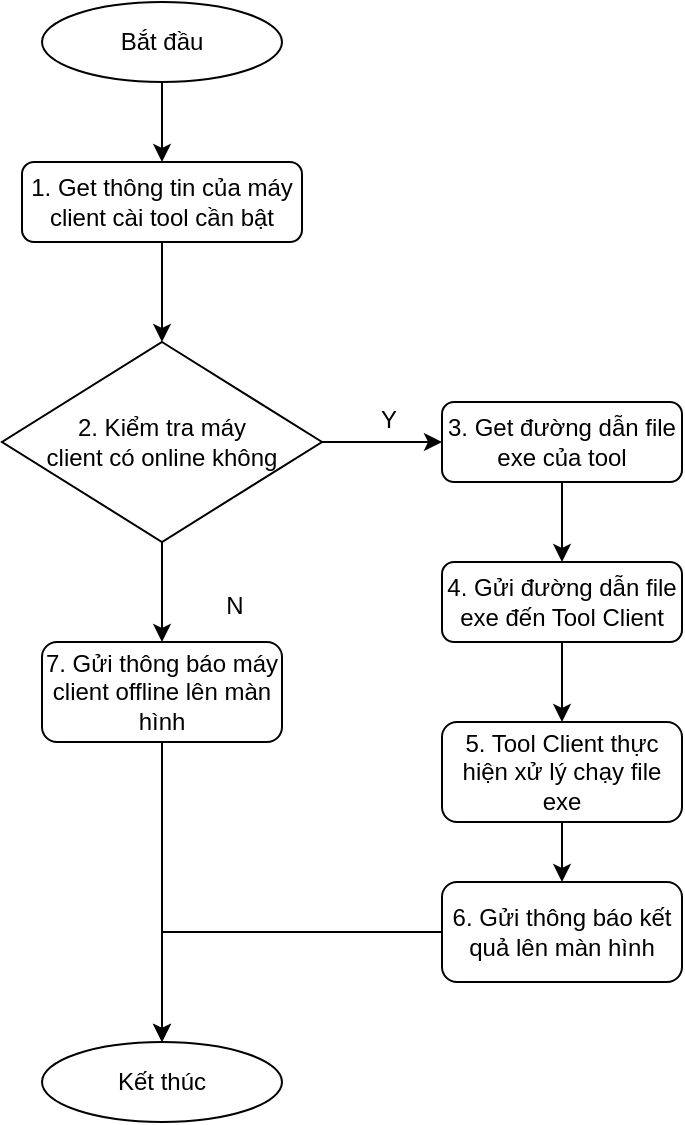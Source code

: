 <mxfile version="13.3.5" type="device"><diagram id="C5RBs43oDa-KdzZeNtuy" name="Page-1"><mxGraphModel dx="1326" dy="816" grid="1" gridSize="10" guides="1" tooltips="1" connect="1" arrows="1" fold="1" page="1" pageScale="1" pageWidth="827" pageHeight="1169" math="0" shadow="0"><root><mxCell id="WIyWlLk6GJQsqaUBKTNV-0"/><mxCell id="WIyWlLk6GJQsqaUBKTNV-1" parent="WIyWlLk6GJQsqaUBKTNV-0"/><mxCell id="OWMOihBGAqLWUpxpSWSi-3" style="edgeStyle=orthogonalEdgeStyle;rounded=0;orthogonalLoop=1;jettySize=auto;html=1;exitX=0.5;exitY=1;exitDx=0;exitDy=0;entryX=0.5;entryY=0;entryDx=0;entryDy=0;" edge="1" parent="WIyWlLk6GJQsqaUBKTNV-1" source="WIyWlLk6GJQsqaUBKTNV-3" target="OWMOihBGAqLWUpxpSWSi-2"><mxGeometry relative="1" as="geometry"/></mxCell><mxCell id="WIyWlLk6GJQsqaUBKTNV-3" value="1. Get thông tin của máy client cài tool cần bật" style="rounded=1;whiteSpace=wrap;html=1;fontSize=12;glass=0;strokeWidth=1;shadow=0;" parent="WIyWlLk6GJQsqaUBKTNV-1" vertex="1"><mxGeometry x="150" y="160" width="140" height="40" as="geometry"/></mxCell><mxCell id="OWMOihBGAqLWUpxpSWSi-1" style="edgeStyle=orthogonalEdgeStyle;rounded=0;orthogonalLoop=1;jettySize=auto;html=1;exitX=0.5;exitY=1;exitDx=0;exitDy=0;entryX=0.5;entryY=0;entryDx=0;entryDy=0;" edge="1" parent="WIyWlLk6GJQsqaUBKTNV-1" source="OWMOihBGAqLWUpxpSWSi-0" target="WIyWlLk6GJQsqaUBKTNV-3"><mxGeometry relative="1" as="geometry"/></mxCell><mxCell id="OWMOihBGAqLWUpxpSWSi-0" value="Bắt đầu" style="ellipse;whiteSpace=wrap;html=1;" vertex="1" parent="WIyWlLk6GJQsqaUBKTNV-1"><mxGeometry x="160" y="80" width="120" height="40" as="geometry"/></mxCell><mxCell id="OWMOihBGAqLWUpxpSWSi-5" style="edgeStyle=orthogonalEdgeStyle;rounded=0;orthogonalLoop=1;jettySize=auto;html=1;exitX=1;exitY=0.5;exitDx=0;exitDy=0;entryX=0;entryY=0.5;entryDx=0;entryDy=0;" edge="1" parent="WIyWlLk6GJQsqaUBKTNV-1" source="OWMOihBGAqLWUpxpSWSi-2" target="OWMOihBGAqLWUpxpSWSi-4"><mxGeometry relative="1" as="geometry"/></mxCell><mxCell id="OWMOihBGAqLWUpxpSWSi-12" style="edgeStyle=orthogonalEdgeStyle;rounded=0;orthogonalLoop=1;jettySize=auto;html=1;exitX=0.5;exitY=1;exitDx=0;exitDy=0;entryX=0.5;entryY=0;entryDx=0;entryDy=0;" edge="1" parent="WIyWlLk6GJQsqaUBKTNV-1" source="OWMOihBGAqLWUpxpSWSi-2" target="OWMOihBGAqLWUpxpSWSi-9"><mxGeometry relative="1" as="geometry"/></mxCell><mxCell id="OWMOihBGAqLWUpxpSWSi-2" value="&lt;span&gt;2. Kiểm tra máy &lt;br&gt;client có online không&lt;/span&gt;" style="rhombus;whiteSpace=wrap;html=1;" vertex="1" parent="WIyWlLk6GJQsqaUBKTNV-1"><mxGeometry x="140" y="250" width="160" height="100" as="geometry"/></mxCell><mxCell id="OWMOihBGAqLWUpxpSWSi-14" style="edgeStyle=orthogonalEdgeStyle;rounded=0;orthogonalLoop=1;jettySize=auto;html=1;exitX=0.5;exitY=1;exitDx=0;exitDy=0;" edge="1" parent="WIyWlLk6GJQsqaUBKTNV-1" source="OWMOihBGAqLWUpxpSWSi-4" target="OWMOihBGAqLWUpxpSWSi-7"><mxGeometry relative="1" as="geometry"/></mxCell><mxCell id="OWMOihBGAqLWUpxpSWSi-4" value="3. Get đường dẫn file exe của tool" style="rounded=1;whiteSpace=wrap;html=1;fontSize=12;glass=0;strokeWidth=1;shadow=0;" vertex="1" parent="WIyWlLk6GJQsqaUBKTNV-1"><mxGeometry x="360" y="280" width="120" height="40" as="geometry"/></mxCell><mxCell id="OWMOihBGAqLWUpxpSWSi-6" value="Y" style="text;html=1;align=center;verticalAlign=middle;resizable=0;points=[];autosize=1;" vertex="1" parent="WIyWlLk6GJQsqaUBKTNV-1"><mxGeometry x="323" y="279" width="20" height="20" as="geometry"/></mxCell><mxCell id="OWMOihBGAqLWUpxpSWSi-15" style="edgeStyle=orthogonalEdgeStyle;rounded=0;orthogonalLoop=1;jettySize=auto;html=1;exitX=0.5;exitY=1;exitDx=0;exitDy=0;entryX=0.5;entryY=0;entryDx=0;entryDy=0;" edge="1" parent="WIyWlLk6GJQsqaUBKTNV-1" source="OWMOihBGAqLWUpxpSWSi-7" target="OWMOihBGAqLWUpxpSWSi-8"><mxGeometry relative="1" as="geometry"/></mxCell><mxCell id="OWMOihBGAqLWUpxpSWSi-7" value="4. Gửi đường dẫn file exe đến Tool Client" style="rounded=1;whiteSpace=wrap;html=1;fontSize=12;glass=0;strokeWidth=1;shadow=0;" vertex="1" parent="WIyWlLk6GJQsqaUBKTNV-1"><mxGeometry x="360" y="360" width="120" height="40" as="geometry"/></mxCell><mxCell id="OWMOihBGAqLWUpxpSWSi-16" style="edgeStyle=orthogonalEdgeStyle;rounded=0;orthogonalLoop=1;jettySize=auto;html=1;exitX=0.5;exitY=1;exitDx=0;exitDy=0;entryX=0.5;entryY=0;entryDx=0;entryDy=0;" edge="1" parent="WIyWlLk6GJQsqaUBKTNV-1" source="OWMOihBGAqLWUpxpSWSi-8" target="OWMOihBGAqLWUpxpSWSi-11"><mxGeometry relative="1" as="geometry"/></mxCell><mxCell id="OWMOihBGAqLWUpxpSWSi-8" value="5. Tool Client thực hiện xử lý chạy file exe" style="rounded=1;whiteSpace=wrap;html=1;fontSize=12;glass=0;strokeWidth=1;shadow=0;" vertex="1" parent="WIyWlLk6GJQsqaUBKTNV-1"><mxGeometry x="360" y="440" width="120" height="50" as="geometry"/></mxCell><mxCell id="OWMOihBGAqLWUpxpSWSi-17" style="edgeStyle=orthogonalEdgeStyle;rounded=0;orthogonalLoop=1;jettySize=auto;html=1;exitX=0.5;exitY=1;exitDx=0;exitDy=0;entryX=0.5;entryY=0;entryDx=0;entryDy=0;" edge="1" parent="WIyWlLk6GJQsqaUBKTNV-1" source="OWMOihBGAqLWUpxpSWSi-9" target="OWMOihBGAqLWUpxpSWSi-10"><mxGeometry relative="1" as="geometry"/></mxCell><mxCell id="OWMOihBGAqLWUpxpSWSi-9" value="7. Gửi thông báo máy client offline lên màn hình" style="rounded=1;whiteSpace=wrap;html=1;fontSize=12;glass=0;strokeWidth=1;shadow=0;" vertex="1" parent="WIyWlLk6GJQsqaUBKTNV-1"><mxGeometry x="160" y="400" width="120" height="50" as="geometry"/></mxCell><mxCell id="OWMOihBGAqLWUpxpSWSi-10" value="Kết thúc" style="ellipse;whiteSpace=wrap;html=1;" vertex="1" parent="WIyWlLk6GJQsqaUBKTNV-1"><mxGeometry x="160" y="600" width="120" height="40" as="geometry"/></mxCell><mxCell id="OWMOihBGAqLWUpxpSWSi-18" style="edgeStyle=orthogonalEdgeStyle;rounded=0;orthogonalLoop=1;jettySize=auto;html=1;exitX=0;exitY=0.5;exitDx=0;exitDy=0;entryX=0.5;entryY=0;entryDx=0;entryDy=0;" edge="1" parent="WIyWlLk6GJQsqaUBKTNV-1" source="OWMOihBGAqLWUpxpSWSi-11" target="OWMOihBGAqLWUpxpSWSi-10"><mxGeometry relative="1" as="geometry"/></mxCell><mxCell id="OWMOihBGAqLWUpxpSWSi-11" value="6. Gửi thông báo kết quả lên màn hình" style="rounded=1;whiteSpace=wrap;html=1;fontSize=12;glass=0;strokeWidth=1;shadow=0;" vertex="1" parent="WIyWlLk6GJQsqaUBKTNV-1"><mxGeometry x="360" y="520" width="120" height="50" as="geometry"/></mxCell><mxCell id="OWMOihBGAqLWUpxpSWSi-13" value="N" style="text;html=1;align=center;verticalAlign=middle;resizable=0;points=[];autosize=1;" vertex="1" parent="WIyWlLk6GJQsqaUBKTNV-1"><mxGeometry x="246" y="372" width="20" height="20" as="geometry"/></mxCell></root></mxGraphModel></diagram></mxfile>